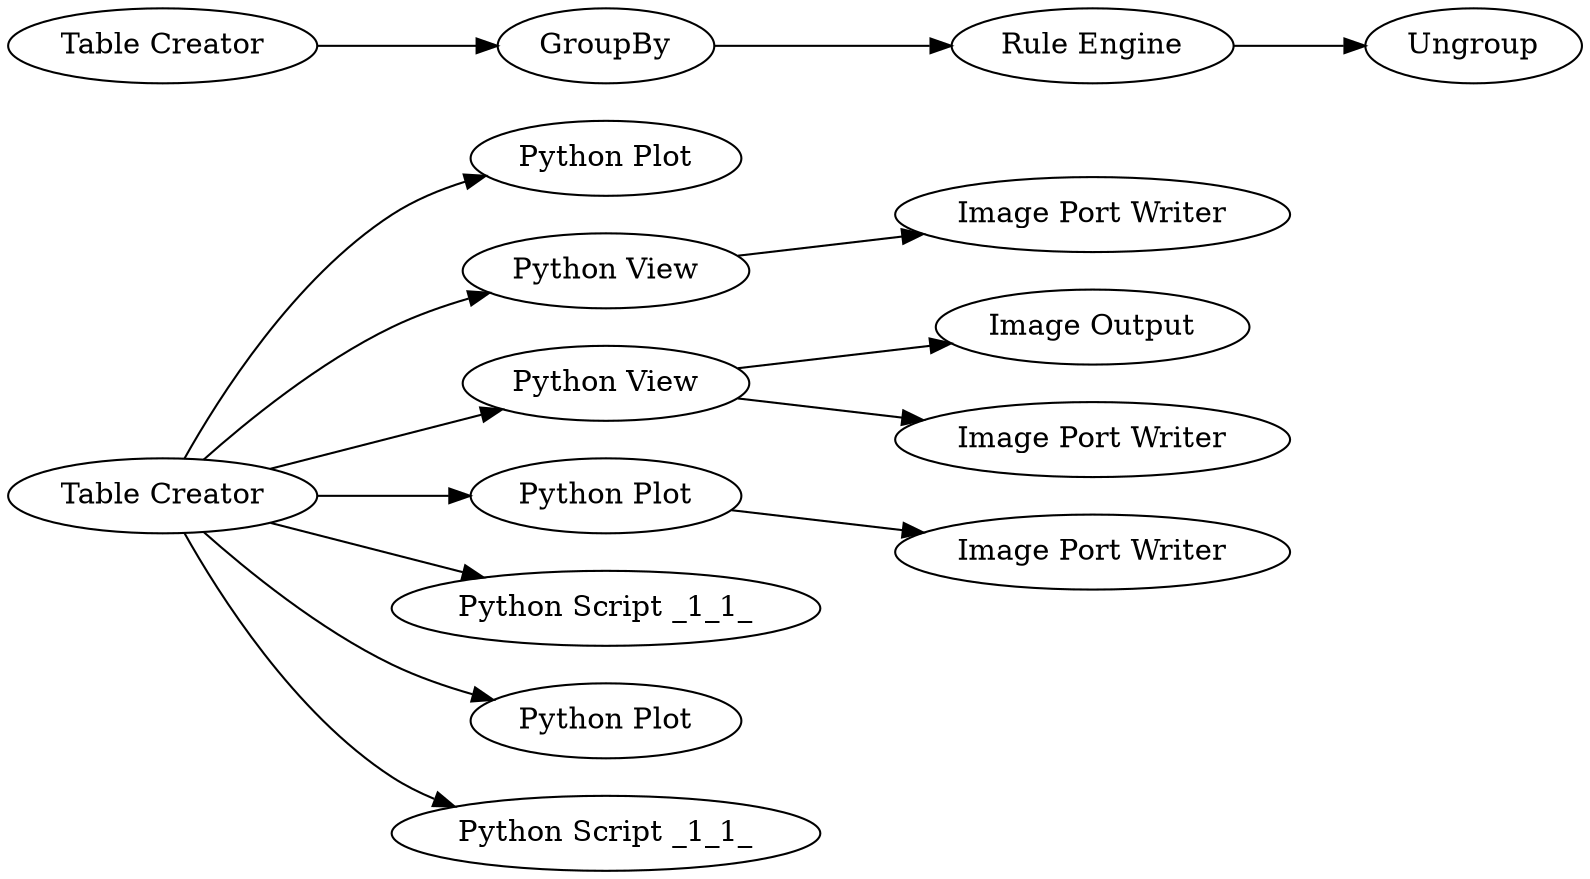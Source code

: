 digraph {
	1 -> 17
	12 -> 13
	5 -> 4
	1 -> 11
	13 -> 14
	11 -> 20
	11 -> 18
	1 -> 6
	1 -> 9
	1 -> 19
	14 -> 15
	6 -> 7
	1 -> 16
	1 -> 5
	5 [label="Python View"]
	16 [label="Python Script _1_1_"]
	14 [label="Rule Engine"]
	20 [label="Image Output"]
	13 [label=GroupBy]
	1 [label="Table Creator"]
	7 [label="Image Port Writer"]
	9 [label="Python Script _1_1_"]
	11 [label="Python View"]
	4 [label="Image Port Writer"]
	18 [label="Image Port Writer"]
	6 [label="Python Plot"]
	15 [label=Ungroup]
	12 [label="Table Creator"]
	17 [label="Python Plot"]
	19 [label="Python Plot"]
	rankdir=LR
}
